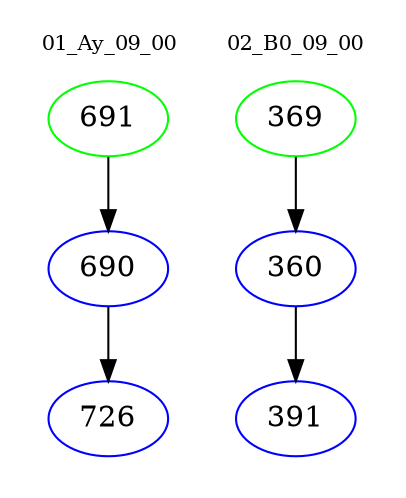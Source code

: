digraph{
subgraph cluster_0 {
color = white
label = "01_Ay_09_00";
fontsize=10;
T0_691 [label="691", color="green"]
T0_691 -> T0_690 [color="black"]
T0_690 [label="690", color="blue"]
T0_690 -> T0_726 [color="black"]
T0_726 [label="726", color="blue"]
}
subgraph cluster_1 {
color = white
label = "02_B0_09_00";
fontsize=10;
T1_369 [label="369", color="green"]
T1_369 -> T1_360 [color="black"]
T1_360 [label="360", color="blue"]
T1_360 -> T1_391 [color="black"]
T1_391 [label="391", color="blue"]
}
}
